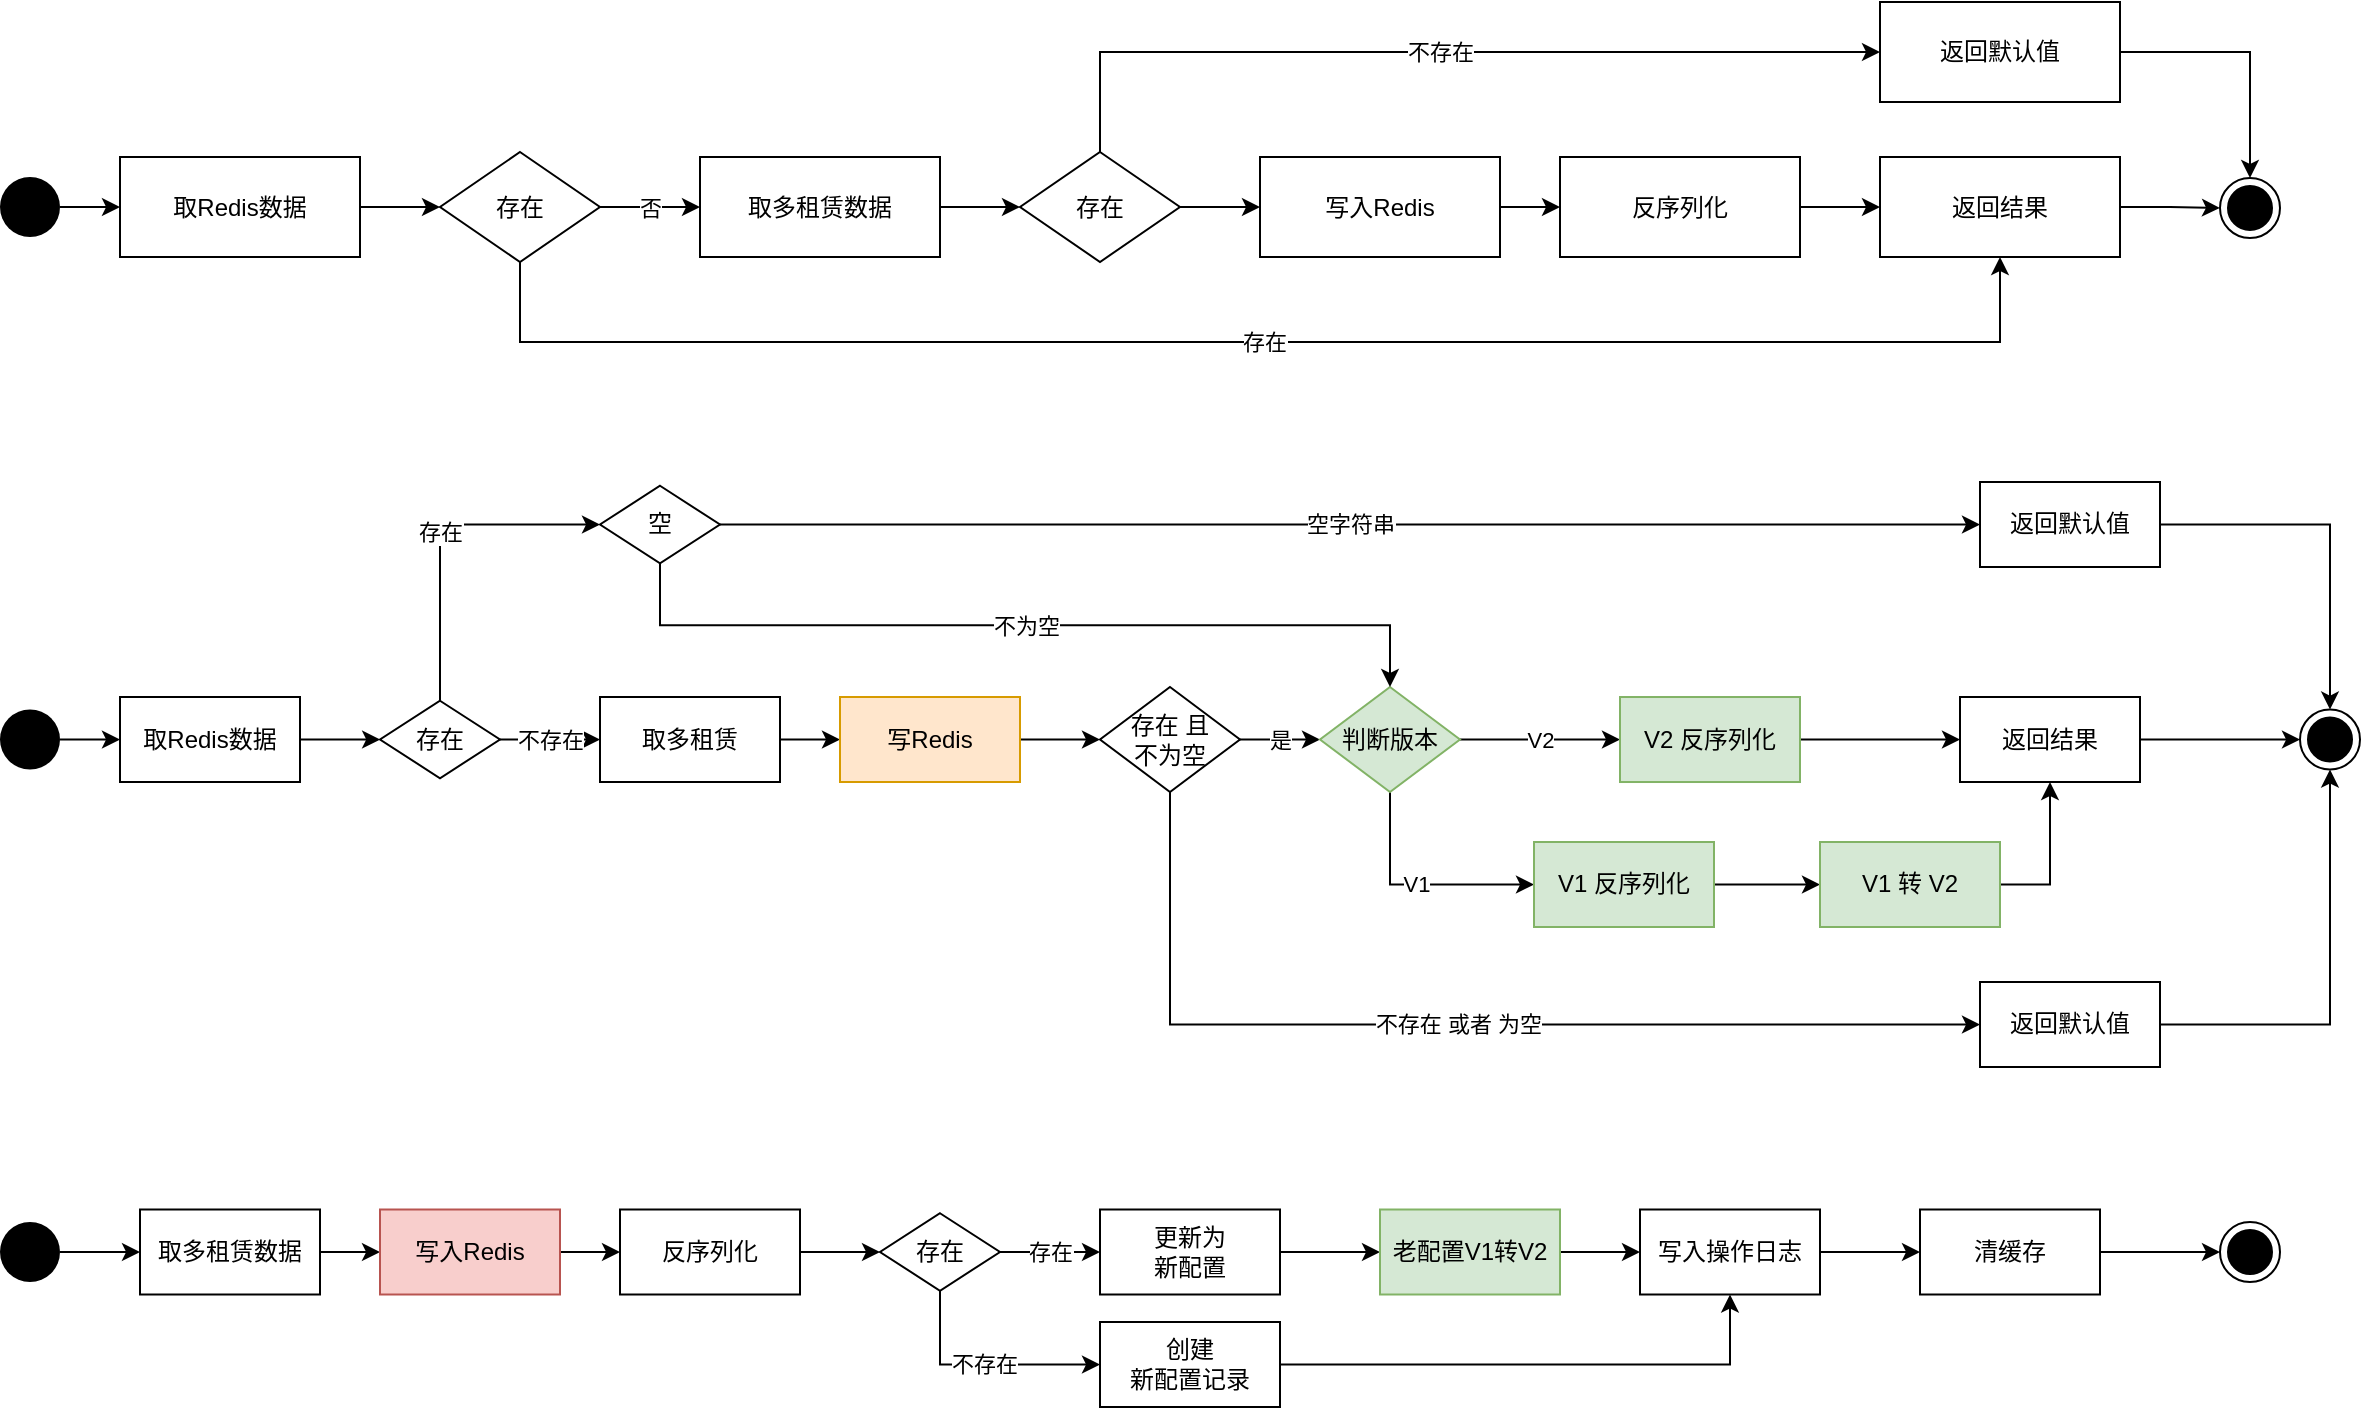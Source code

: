 <mxfile version="13.9.9" type="github">
  <diagram id="lCH3l3sZAvIwr4fx6T6T" name="Page-1">
    <mxGraphModel dx="1422" dy="839" grid="0" gridSize="10" guides="1" tooltips="1" connect="1" arrows="1" fold="1" page="1" pageScale="1" pageWidth="1654" pageHeight="2336" math="0" shadow="0">
      <root>
        <mxCell id="0" />
        <mxCell id="1" parent="0" />
        <mxCell id="pgZDr6GOO8oYsuXbYnGg-4" value="" style="edgeStyle=orthogonalEdgeStyle;rounded=0;orthogonalLoop=1;jettySize=auto;html=1;" edge="1" parent="1" source="pgZDr6GOO8oYsuXbYnGg-1" target="pgZDr6GOO8oYsuXbYnGg-3">
          <mxGeometry relative="1" as="geometry" />
        </mxCell>
        <mxCell id="pgZDr6GOO8oYsuXbYnGg-1" value="取Redis数据" style="rounded=0;whiteSpace=wrap;html=1;" vertex="1" parent="1">
          <mxGeometry x="120" y="327.5" width="120" height="50" as="geometry" />
        </mxCell>
        <mxCell id="pgZDr6GOO8oYsuXbYnGg-6" value="" style="edgeStyle=orthogonalEdgeStyle;rounded=0;orthogonalLoop=1;jettySize=auto;html=1;" edge="1" parent="1" source="pgZDr6GOO8oYsuXbYnGg-2" target="pgZDr6GOO8oYsuXbYnGg-5">
          <mxGeometry relative="1" as="geometry" />
        </mxCell>
        <mxCell id="pgZDr6GOO8oYsuXbYnGg-2" value="取多租赁数据" style="rounded=0;whiteSpace=wrap;html=1;" vertex="1" parent="1">
          <mxGeometry x="410" y="327.5" width="120" height="50" as="geometry" />
        </mxCell>
        <mxCell id="pgZDr6GOO8oYsuXbYnGg-7" value="否" style="edgeStyle=orthogonalEdgeStyle;rounded=0;orthogonalLoop=1;jettySize=auto;html=1;" edge="1" parent="1" source="pgZDr6GOO8oYsuXbYnGg-3" target="pgZDr6GOO8oYsuXbYnGg-2">
          <mxGeometry relative="1" as="geometry" />
        </mxCell>
        <mxCell id="pgZDr6GOO8oYsuXbYnGg-21" value="存在" style="edgeStyle=orthogonalEdgeStyle;rounded=0;orthogonalLoop=1;jettySize=auto;html=1;exitX=0.5;exitY=1;exitDx=0;exitDy=0;entryX=0.5;entryY=1;entryDx=0;entryDy=0;" edge="1" parent="1" source="pgZDr6GOO8oYsuXbYnGg-3" target="pgZDr6GOO8oYsuXbYnGg-11">
          <mxGeometry relative="1" as="geometry">
            <Array as="points">
              <mxPoint x="320" y="420" />
              <mxPoint x="1060" y="420" />
            </Array>
          </mxGeometry>
        </mxCell>
        <mxCell id="pgZDr6GOO8oYsuXbYnGg-3" value="存在" style="rhombus;whiteSpace=wrap;html=1;" vertex="1" parent="1">
          <mxGeometry x="280" y="325" width="80" height="55" as="geometry" />
        </mxCell>
        <mxCell id="pgZDr6GOO8oYsuXbYnGg-19" value="" style="edgeStyle=orthogonalEdgeStyle;rounded=0;orthogonalLoop=1;jettySize=auto;html=1;" edge="1" parent="1" source="pgZDr6GOO8oYsuXbYnGg-5" target="pgZDr6GOO8oYsuXbYnGg-8">
          <mxGeometry relative="1" as="geometry" />
        </mxCell>
        <mxCell id="pgZDr6GOO8oYsuXbYnGg-20" value="不存在" style="edgeStyle=orthogonalEdgeStyle;rounded=0;orthogonalLoop=1;jettySize=auto;html=1;exitX=0.5;exitY=0;exitDx=0;exitDy=0;entryX=0;entryY=0.5;entryDx=0;entryDy=0;" edge="1" parent="1" source="pgZDr6GOO8oYsuXbYnGg-5" target="pgZDr6GOO8oYsuXbYnGg-15">
          <mxGeometry relative="1" as="geometry" />
        </mxCell>
        <mxCell id="pgZDr6GOO8oYsuXbYnGg-5" value="存在" style="rhombus;whiteSpace=wrap;html=1;" vertex="1" parent="1">
          <mxGeometry x="570" y="325" width="80" height="55" as="geometry" />
        </mxCell>
        <mxCell id="pgZDr6GOO8oYsuXbYnGg-18" value="" style="edgeStyle=orthogonalEdgeStyle;rounded=0;orthogonalLoop=1;jettySize=auto;html=1;" edge="1" parent="1" source="pgZDr6GOO8oYsuXbYnGg-8" target="pgZDr6GOO8oYsuXbYnGg-9">
          <mxGeometry relative="1" as="geometry" />
        </mxCell>
        <mxCell id="pgZDr6GOO8oYsuXbYnGg-8" value="写入Redis" style="rounded=0;whiteSpace=wrap;html=1;" vertex="1" parent="1">
          <mxGeometry x="690" y="327.5" width="120" height="50" as="geometry" />
        </mxCell>
        <mxCell id="pgZDr6GOO8oYsuXbYnGg-14" value="" style="edgeStyle=orthogonalEdgeStyle;rounded=0;orthogonalLoop=1;jettySize=auto;html=1;" edge="1" parent="1" source="pgZDr6GOO8oYsuXbYnGg-9" target="pgZDr6GOO8oYsuXbYnGg-11">
          <mxGeometry relative="1" as="geometry" />
        </mxCell>
        <mxCell id="pgZDr6GOO8oYsuXbYnGg-9" value="反序列化" style="rounded=0;whiteSpace=wrap;html=1;" vertex="1" parent="1">
          <mxGeometry x="840" y="327.5" width="120" height="50" as="geometry" />
        </mxCell>
        <mxCell id="pgZDr6GOO8oYsuXbYnGg-13" value="" style="edgeStyle=orthogonalEdgeStyle;rounded=0;orthogonalLoop=1;jettySize=auto;html=1;" edge="1" parent="1" source="pgZDr6GOO8oYsuXbYnGg-11" target="pgZDr6GOO8oYsuXbYnGg-12">
          <mxGeometry relative="1" as="geometry" />
        </mxCell>
        <mxCell id="pgZDr6GOO8oYsuXbYnGg-11" value="返回结果" style="rounded=0;whiteSpace=wrap;html=1;" vertex="1" parent="1">
          <mxGeometry x="1000" y="327.5" width="120" height="50" as="geometry" />
        </mxCell>
        <mxCell id="pgZDr6GOO8oYsuXbYnGg-12" value="" style="ellipse;html=1;shape=endState;fillColor=#000000;strokeColor=#000000;" vertex="1" parent="1">
          <mxGeometry x="1170" y="338" width="30" height="30" as="geometry" />
        </mxCell>
        <mxCell id="pgZDr6GOO8oYsuXbYnGg-16" style="edgeStyle=orthogonalEdgeStyle;rounded=0;orthogonalLoop=1;jettySize=auto;html=1;exitX=1;exitY=0.5;exitDx=0;exitDy=0;" edge="1" parent="1" source="pgZDr6GOO8oYsuXbYnGg-15" target="pgZDr6GOO8oYsuXbYnGg-12">
          <mxGeometry relative="1" as="geometry" />
        </mxCell>
        <mxCell id="pgZDr6GOO8oYsuXbYnGg-15" value="返回默认值" style="rounded=0;whiteSpace=wrap;html=1;" vertex="1" parent="1">
          <mxGeometry x="1000" y="250" width="120" height="50" as="geometry" />
        </mxCell>
        <mxCell id="pgZDr6GOO8oYsuXbYnGg-23" value="" style="edgeStyle=orthogonalEdgeStyle;rounded=0;orthogonalLoop=1;jettySize=auto;html=1;" edge="1" parent="1" source="pgZDr6GOO8oYsuXbYnGg-22" target="pgZDr6GOO8oYsuXbYnGg-1">
          <mxGeometry relative="1" as="geometry" />
        </mxCell>
        <mxCell id="pgZDr6GOO8oYsuXbYnGg-22" value="" style="ellipse;fillColor=#000000;strokeColor=none;" vertex="1" parent="1">
          <mxGeometry x="60" y="337.5" width="30" height="30" as="geometry" />
        </mxCell>
        <mxCell id="pgZDr6GOO8oYsuXbYnGg-72" value="" style="edgeStyle=orthogonalEdgeStyle;rounded=0;orthogonalLoop=1;jettySize=auto;html=1;" edge="1" parent="1" source="pgZDr6GOO8oYsuXbYnGg-47" target="pgZDr6GOO8oYsuXbYnGg-71">
          <mxGeometry relative="1" as="geometry" />
        </mxCell>
        <mxCell id="pgZDr6GOO8oYsuXbYnGg-47" value="取Redis数据" style="rounded=0;whiteSpace=wrap;html=1;" vertex="1" parent="1">
          <mxGeometry x="120" y="597.5" width="90" height="42.5" as="geometry" />
        </mxCell>
        <mxCell id="pgZDr6GOO8oYsuXbYnGg-66" value="" style="edgeStyle=orthogonalEdgeStyle;rounded=0;orthogonalLoop=1;jettySize=auto;html=1;" edge="1" parent="1" source="pgZDr6GOO8oYsuXbYnGg-67" target="pgZDr6GOO8oYsuXbYnGg-47">
          <mxGeometry relative="1" as="geometry" />
        </mxCell>
        <mxCell id="pgZDr6GOO8oYsuXbYnGg-67" value="" style="ellipse;fillColor=#000000;strokeColor=none;" vertex="1" parent="1">
          <mxGeometry x="60" y="603.75" width="30" height="30" as="geometry" />
        </mxCell>
        <mxCell id="pgZDr6GOO8oYsuXbYnGg-74" value="不存在" style="edgeStyle=orthogonalEdgeStyle;rounded=0;orthogonalLoop=1;jettySize=auto;html=1;" edge="1" parent="1" source="pgZDr6GOO8oYsuXbYnGg-71" target="pgZDr6GOO8oYsuXbYnGg-73">
          <mxGeometry relative="1" as="geometry" />
        </mxCell>
        <mxCell id="pgZDr6GOO8oYsuXbYnGg-90" value="存在" style="edgeStyle=orthogonalEdgeStyle;rounded=0;orthogonalLoop=1;jettySize=auto;html=1;exitX=0.5;exitY=0;exitDx=0;exitDy=0;entryX=0;entryY=0.5;entryDx=0;entryDy=0;" edge="1" parent="1" source="pgZDr6GOO8oYsuXbYnGg-71" target="pgZDr6GOO8oYsuXbYnGg-89">
          <mxGeometry relative="1" as="geometry" />
        </mxCell>
        <mxCell id="pgZDr6GOO8oYsuXbYnGg-71" value="存在" style="rhombus;whiteSpace=wrap;html=1;" vertex="1" parent="1">
          <mxGeometry x="250" y="599.38" width="60" height="38.75" as="geometry" />
        </mxCell>
        <mxCell id="pgZDr6GOO8oYsuXbYnGg-76" value="" style="edgeStyle=orthogonalEdgeStyle;rounded=0;orthogonalLoop=1;jettySize=auto;html=1;" edge="1" parent="1" source="pgZDr6GOO8oYsuXbYnGg-73" target="pgZDr6GOO8oYsuXbYnGg-75">
          <mxGeometry relative="1" as="geometry" />
        </mxCell>
        <mxCell id="pgZDr6GOO8oYsuXbYnGg-73" value="取多租赁" style="rounded=0;whiteSpace=wrap;html=1;" vertex="1" parent="1">
          <mxGeometry x="360" y="597.5" width="90" height="42.5" as="geometry" />
        </mxCell>
        <mxCell id="pgZDr6GOO8oYsuXbYnGg-79" value="" style="edgeStyle=orthogonalEdgeStyle;rounded=0;orthogonalLoop=1;jettySize=auto;html=1;" edge="1" parent="1" source="pgZDr6GOO8oYsuXbYnGg-75" target="pgZDr6GOO8oYsuXbYnGg-78">
          <mxGeometry relative="1" as="geometry" />
        </mxCell>
        <mxCell id="pgZDr6GOO8oYsuXbYnGg-75" value="写Redis" style="rounded=0;whiteSpace=wrap;html=1;fillColor=#ffe6cc;strokeColor=#d79b00;" vertex="1" parent="1">
          <mxGeometry x="480" y="597.5" width="90" height="42.5" as="geometry" />
        </mxCell>
        <mxCell id="pgZDr6GOO8oYsuXbYnGg-82" value="是" style="edgeStyle=orthogonalEdgeStyle;rounded=0;orthogonalLoop=1;jettySize=auto;html=1;" edge="1" parent="1" source="pgZDr6GOO8oYsuXbYnGg-78" target="pgZDr6GOO8oYsuXbYnGg-81">
          <mxGeometry relative="1" as="geometry" />
        </mxCell>
        <mxCell id="pgZDr6GOO8oYsuXbYnGg-103" value="不存在 或者 为空" style="edgeStyle=orthogonalEdgeStyle;rounded=0;orthogonalLoop=1;jettySize=auto;html=1;exitX=0.5;exitY=1;exitDx=0;exitDy=0;entryX=0;entryY=0.5;entryDx=0;entryDy=0;" edge="1" parent="1" source="pgZDr6GOO8oYsuXbYnGg-78" target="pgZDr6GOO8oYsuXbYnGg-102">
          <mxGeometry relative="1" as="geometry" />
        </mxCell>
        <mxCell id="pgZDr6GOO8oYsuXbYnGg-78" value="存在 且&lt;br&gt;不为空" style="rhombus;whiteSpace=wrap;html=1;" vertex="1" parent="1">
          <mxGeometry x="610" y="592.5" width="70" height="52.5" as="geometry" />
        </mxCell>
        <mxCell id="pgZDr6GOO8oYsuXbYnGg-85" value="V2" style="edgeStyle=orthogonalEdgeStyle;rounded=0;orthogonalLoop=1;jettySize=auto;html=1;" edge="1" parent="1" source="pgZDr6GOO8oYsuXbYnGg-81" target="pgZDr6GOO8oYsuXbYnGg-83">
          <mxGeometry relative="1" as="geometry" />
        </mxCell>
        <mxCell id="pgZDr6GOO8oYsuXbYnGg-96" value="V1" style="edgeStyle=orthogonalEdgeStyle;rounded=0;orthogonalLoop=1;jettySize=auto;html=1;exitX=0.5;exitY=1;exitDx=0;exitDy=0;entryX=0;entryY=0.5;entryDx=0;entryDy=0;" edge="1" parent="1" source="pgZDr6GOO8oYsuXbYnGg-81" target="pgZDr6GOO8oYsuXbYnGg-95">
          <mxGeometry relative="1" as="geometry" />
        </mxCell>
        <mxCell id="pgZDr6GOO8oYsuXbYnGg-81" value="判断版本" style="rhombus;whiteSpace=wrap;html=1;fillColor=#d5e8d4;strokeColor=#82b366;" vertex="1" parent="1">
          <mxGeometry x="720" y="592.5" width="70" height="52.5" as="geometry" />
        </mxCell>
        <mxCell id="pgZDr6GOO8oYsuXbYnGg-86" value="" style="edgeStyle=orthogonalEdgeStyle;rounded=0;orthogonalLoop=1;jettySize=auto;html=1;" edge="1" parent="1" source="pgZDr6GOO8oYsuXbYnGg-83" target="pgZDr6GOO8oYsuXbYnGg-84">
          <mxGeometry relative="1" as="geometry" />
        </mxCell>
        <mxCell id="pgZDr6GOO8oYsuXbYnGg-83" value="V2 反序列化" style="rounded=0;whiteSpace=wrap;html=1;fillColor=#d5e8d4;strokeColor=#82b366;" vertex="1" parent="1">
          <mxGeometry x="870" y="597.51" width="90" height="42.5" as="geometry" />
        </mxCell>
        <mxCell id="pgZDr6GOO8oYsuXbYnGg-88" value="" style="edgeStyle=orthogonalEdgeStyle;rounded=0;orthogonalLoop=1;jettySize=auto;html=1;" edge="1" parent="1" source="pgZDr6GOO8oYsuXbYnGg-84" target="pgZDr6GOO8oYsuXbYnGg-87">
          <mxGeometry relative="1" as="geometry" />
        </mxCell>
        <mxCell id="pgZDr6GOO8oYsuXbYnGg-84" value="返回结果" style="rounded=0;whiteSpace=wrap;html=1;" vertex="1" parent="1">
          <mxGeometry x="1040" y="597.5" width="90" height="42.5" as="geometry" />
        </mxCell>
        <mxCell id="pgZDr6GOO8oYsuXbYnGg-87" value="" style="ellipse;html=1;shape=endState;fillColor=#000000;strokeColor=#000000;" vertex="1" parent="1">
          <mxGeometry x="1210" y="603.76" width="30" height="30" as="geometry" />
        </mxCell>
        <mxCell id="pgZDr6GOO8oYsuXbYnGg-92" value="空字符串" style="edgeStyle=orthogonalEdgeStyle;rounded=0;orthogonalLoop=1;jettySize=auto;html=1;exitX=1;exitY=0.5;exitDx=0;exitDy=0;" edge="1" parent="1" source="pgZDr6GOO8oYsuXbYnGg-89" target="pgZDr6GOO8oYsuXbYnGg-91">
          <mxGeometry relative="1" as="geometry" />
        </mxCell>
        <mxCell id="pgZDr6GOO8oYsuXbYnGg-94" value="不为空" style="edgeStyle=orthogonalEdgeStyle;rounded=0;orthogonalLoop=1;jettySize=auto;html=1;exitX=0.5;exitY=1;exitDx=0;exitDy=0;entryX=0.5;entryY=0;entryDx=0;entryDy=0;" edge="1" parent="1" source="pgZDr6GOO8oYsuXbYnGg-89" target="pgZDr6GOO8oYsuXbYnGg-81">
          <mxGeometry relative="1" as="geometry" />
        </mxCell>
        <mxCell id="pgZDr6GOO8oYsuXbYnGg-89" value="空" style="rhombus;whiteSpace=wrap;html=1;" vertex="1" parent="1">
          <mxGeometry x="360" y="491.88" width="60" height="38.75" as="geometry" />
        </mxCell>
        <mxCell id="pgZDr6GOO8oYsuXbYnGg-93" style="edgeStyle=orthogonalEdgeStyle;rounded=0;orthogonalLoop=1;jettySize=auto;html=1;exitX=1;exitY=0.5;exitDx=0;exitDy=0;" edge="1" parent="1" source="pgZDr6GOO8oYsuXbYnGg-91" target="pgZDr6GOO8oYsuXbYnGg-87">
          <mxGeometry relative="1" as="geometry" />
        </mxCell>
        <mxCell id="pgZDr6GOO8oYsuXbYnGg-91" value="返回默认值" style="rounded=0;whiteSpace=wrap;html=1;" vertex="1" parent="1">
          <mxGeometry x="1050" y="490" width="90" height="42.5" as="geometry" />
        </mxCell>
        <mxCell id="pgZDr6GOO8oYsuXbYnGg-98" value="" style="edgeStyle=orthogonalEdgeStyle;rounded=0;orthogonalLoop=1;jettySize=auto;html=1;" edge="1" parent="1" source="pgZDr6GOO8oYsuXbYnGg-95" target="pgZDr6GOO8oYsuXbYnGg-97">
          <mxGeometry relative="1" as="geometry" />
        </mxCell>
        <mxCell id="pgZDr6GOO8oYsuXbYnGg-95" value="V1 反序列化" style="rounded=0;whiteSpace=wrap;html=1;fillColor=#d5e8d4;strokeColor=#82b366;" vertex="1" parent="1">
          <mxGeometry x="827" y="670" width="90" height="42.5" as="geometry" />
        </mxCell>
        <mxCell id="pgZDr6GOO8oYsuXbYnGg-99" style="edgeStyle=orthogonalEdgeStyle;rounded=0;orthogonalLoop=1;jettySize=auto;html=1;exitX=1;exitY=0.5;exitDx=0;exitDy=0;" edge="1" parent="1" source="pgZDr6GOO8oYsuXbYnGg-97" target="pgZDr6GOO8oYsuXbYnGg-84">
          <mxGeometry relative="1" as="geometry" />
        </mxCell>
        <mxCell id="pgZDr6GOO8oYsuXbYnGg-97" value="V1 转 V2" style="rounded=0;whiteSpace=wrap;html=1;fillColor=#d5e8d4;strokeColor=#82b366;" vertex="1" parent="1">
          <mxGeometry x="970" y="670" width="90" height="42.5" as="geometry" />
        </mxCell>
        <mxCell id="pgZDr6GOO8oYsuXbYnGg-104" style="edgeStyle=orthogonalEdgeStyle;rounded=0;orthogonalLoop=1;jettySize=auto;html=1;exitX=1;exitY=0.5;exitDx=0;exitDy=0;entryX=0.5;entryY=1;entryDx=0;entryDy=0;" edge="1" parent="1" source="pgZDr6GOO8oYsuXbYnGg-102" target="pgZDr6GOO8oYsuXbYnGg-87">
          <mxGeometry relative="1" as="geometry" />
        </mxCell>
        <mxCell id="pgZDr6GOO8oYsuXbYnGg-102" value="返回默认值" style="rounded=0;whiteSpace=wrap;html=1;" vertex="1" parent="1">
          <mxGeometry x="1050" y="740" width="90" height="42.5" as="geometry" />
        </mxCell>
        <mxCell id="pgZDr6GOO8oYsuXbYnGg-109" value="" style="edgeStyle=orthogonalEdgeStyle;rounded=0;orthogonalLoop=1;jettySize=auto;html=1;" edge="1" parent="1" source="pgZDr6GOO8oYsuXbYnGg-107" target="pgZDr6GOO8oYsuXbYnGg-108">
          <mxGeometry relative="1" as="geometry" />
        </mxCell>
        <mxCell id="pgZDr6GOO8oYsuXbYnGg-107" value="" style="ellipse;fillColor=#000000;strokeColor=none;" vertex="1" parent="1">
          <mxGeometry x="60" y="860" width="30" height="30" as="geometry" />
        </mxCell>
        <mxCell id="pgZDr6GOO8oYsuXbYnGg-113" value="" style="edgeStyle=orthogonalEdgeStyle;rounded=0;orthogonalLoop=1;jettySize=auto;html=1;" edge="1" parent="1" source="pgZDr6GOO8oYsuXbYnGg-108" target="pgZDr6GOO8oYsuXbYnGg-110">
          <mxGeometry relative="1" as="geometry" />
        </mxCell>
        <mxCell id="pgZDr6GOO8oYsuXbYnGg-108" value="取多租赁数据" style="rounded=0;whiteSpace=wrap;html=1;" vertex="1" parent="1">
          <mxGeometry x="130" y="853.75" width="90" height="42.5" as="geometry" />
        </mxCell>
        <mxCell id="pgZDr6GOO8oYsuXbYnGg-114" value="" style="edgeStyle=orthogonalEdgeStyle;rounded=0;orthogonalLoop=1;jettySize=auto;html=1;" edge="1" parent="1" source="pgZDr6GOO8oYsuXbYnGg-110" target="pgZDr6GOO8oYsuXbYnGg-111">
          <mxGeometry relative="1" as="geometry" />
        </mxCell>
        <mxCell id="pgZDr6GOO8oYsuXbYnGg-110" value="写入Redis" style="rounded=0;whiteSpace=wrap;html=1;fillColor=#f8cecc;strokeColor=#b85450;" vertex="1" parent="1">
          <mxGeometry x="250" y="853.75" width="90" height="42.5" as="geometry" />
        </mxCell>
        <mxCell id="pgZDr6GOO8oYsuXbYnGg-115" value="" style="edgeStyle=orthogonalEdgeStyle;rounded=0;orthogonalLoop=1;jettySize=auto;html=1;" edge="1" parent="1" source="pgZDr6GOO8oYsuXbYnGg-111" target="pgZDr6GOO8oYsuXbYnGg-112">
          <mxGeometry relative="1" as="geometry" />
        </mxCell>
        <mxCell id="pgZDr6GOO8oYsuXbYnGg-111" value="反序列化" style="rounded=0;whiteSpace=wrap;html=1;" vertex="1" parent="1">
          <mxGeometry x="370" y="853.75" width="90" height="42.5" as="geometry" />
        </mxCell>
        <mxCell id="pgZDr6GOO8oYsuXbYnGg-118" value="不存在" style="edgeStyle=orthogonalEdgeStyle;rounded=0;orthogonalLoop=1;jettySize=auto;html=1;exitX=0.5;exitY=1;exitDx=0;exitDy=0;entryX=0;entryY=0.5;entryDx=0;entryDy=0;" edge="1" parent="1" source="pgZDr6GOO8oYsuXbYnGg-112" target="pgZDr6GOO8oYsuXbYnGg-117">
          <mxGeometry relative="1" as="geometry" />
        </mxCell>
        <mxCell id="pgZDr6GOO8oYsuXbYnGg-120" value="存在" style="edgeStyle=orthogonalEdgeStyle;rounded=0;orthogonalLoop=1;jettySize=auto;html=1;" edge="1" parent="1" source="pgZDr6GOO8oYsuXbYnGg-112" target="pgZDr6GOO8oYsuXbYnGg-119">
          <mxGeometry relative="1" as="geometry" />
        </mxCell>
        <mxCell id="pgZDr6GOO8oYsuXbYnGg-112" value="存在" style="rhombus;whiteSpace=wrap;html=1;" vertex="1" parent="1">
          <mxGeometry x="500" y="855.625" width="60" height="38.75" as="geometry" />
        </mxCell>
        <mxCell id="pgZDr6GOO8oYsuXbYnGg-127" style="edgeStyle=orthogonalEdgeStyle;rounded=0;orthogonalLoop=1;jettySize=auto;html=1;exitX=1;exitY=0.5;exitDx=0;exitDy=0;" edge="1" parent="1" source="pgZDr6GOO8oYsuXbYnGg-117" target="pgZDr6GOO8oYsuXbYnGg-121">
          <mxGeometry relative="1" as="geometry" />
        </mxCell>
        <mxCell id="pgZDr6GOO8oYsuXbYnGg-117" value="创建 &lt;br&gt;新配置记录" style="rounded=0;whiteSpace=wrap;html=1;" vertex="1" parent="1">
          <mxGeometry x="610" y="910" width="90" height="42.5" as="geometry" />
        </mxCell>
        <mxCell id="pgZDr6GOO8oYsuXbYnGg-129" value="" style="edgeStyle=orthogonalEdgeStyle;rounded=0;orthogonalLoop=1;jettySize=auto;html=1;" edge="1" parent="1" source="pgZDr6GOO8oYsuXbYnGg-119" target="pgZDr6GOO8oYsuXbYnGg-128">
          <mxGeometry relative="1" as="geometry" />
        </mxCell>
        <mxCell id="pgZDr6GOO8oYsuXbYnGg-119" value="更新为&lt;br&gt;新配置" style="rounded=0;whiteSpace=wrap;html=1;" vertex="1" parent="1">
          <mxGeometry x="610" y="853.75" width="90" height="42.5" as="geometry" />
        </mxCell>
        <mxCell id="pgZDr6GOO8oYsuXbYnGg-125" value="" style="edgeStyle=orthogonalEdgeStyle;rounded=0;orthogonalLoop=1;jettySize=auto;html=1;" edge="1" parent="1" source="pgZDr6GOO8oYsuXbYnGg-121" target="pgZDr6GOO8oYsuXbYnGg-123">
          <mxGeometry relative="1" as="geometry" />
        </mxCell>
        <mxCell id="pgZDr6GOO8oYsuXbYnGg-121" value="写入操作日志" style="rounded=0;whiteSpace=wrap;html=1;" vertex="1" parent="1">
          <mxGeometry x="880" y="853.75" width="90" height="42.5" as="geometry" />
        </mxCell>
        <mxCell id="pgZDr6GOO8oYsuXbYnGg-126" value="" style="edgeStyle=orthogonalEdgeStyle;rounded=0;orthogonalLoop=1;jettySize=auto;html=1;" edge="1" parent="1" source="pgZDr6GOO8oYsuXbYnGg-123" target="pgZDr6GOO8oYsuXbYnGg-124">
          <mxGeometry relative="1" as="geometry" />
        </mxCell>
        <mxCell id="pgZDr6GOO8oYsuXbYnGg-123" value="清缓存" style="rounded=0;whiteSpace=wrap;html=1;" vertex="1" parent="1">
          <mxGeometry x="1020" y="853.75" width="90" height="42.5" as="geometry" />
        </mxCell>
        <mxCell id="pgZDr6GOO8oYsuXbYnGg-124" value="" style="ellipse;html=1;shape=endState;fillColor=#000000;strokeColor=#000000;" vertex="1" parent="1">
          <mxGeometry x="1170" y="860.0" width="30" height="30" as="geometry" />
        </mxCell>
        <mxCell id="pgZDr6GOO8oYsuXbYnGg-130" value="" style="edgeStyle=orthogonalEdgeStyle;rounded=0;orthogonalLoop=1;jettySize=auto;html=1;" edge="1" parent="1" source="pgZDr6GOO8oYsuXbYnGg-128" target="pgZDr6GOO8oYsuXbYnGg-121">
          <mxGeometry relative="1" as="geometry" />
        </mxCell>
        <mxCell id="pgZDr6GOO8oYsuXbYnGg-128" value="老配置V1转V2" style="rounded=0;whiteSpace=wrap;html=1;fillColor=#d5e8d4;strokeColor=#82b366;" vertex="1" parent="1">
          <mxGeometry x="750" y="853.75" width="90" height="42.5" as="geometry" />
        </mxCell>
      </root>
    </mxGraphModel>
  </diagram>
</mxfile>
